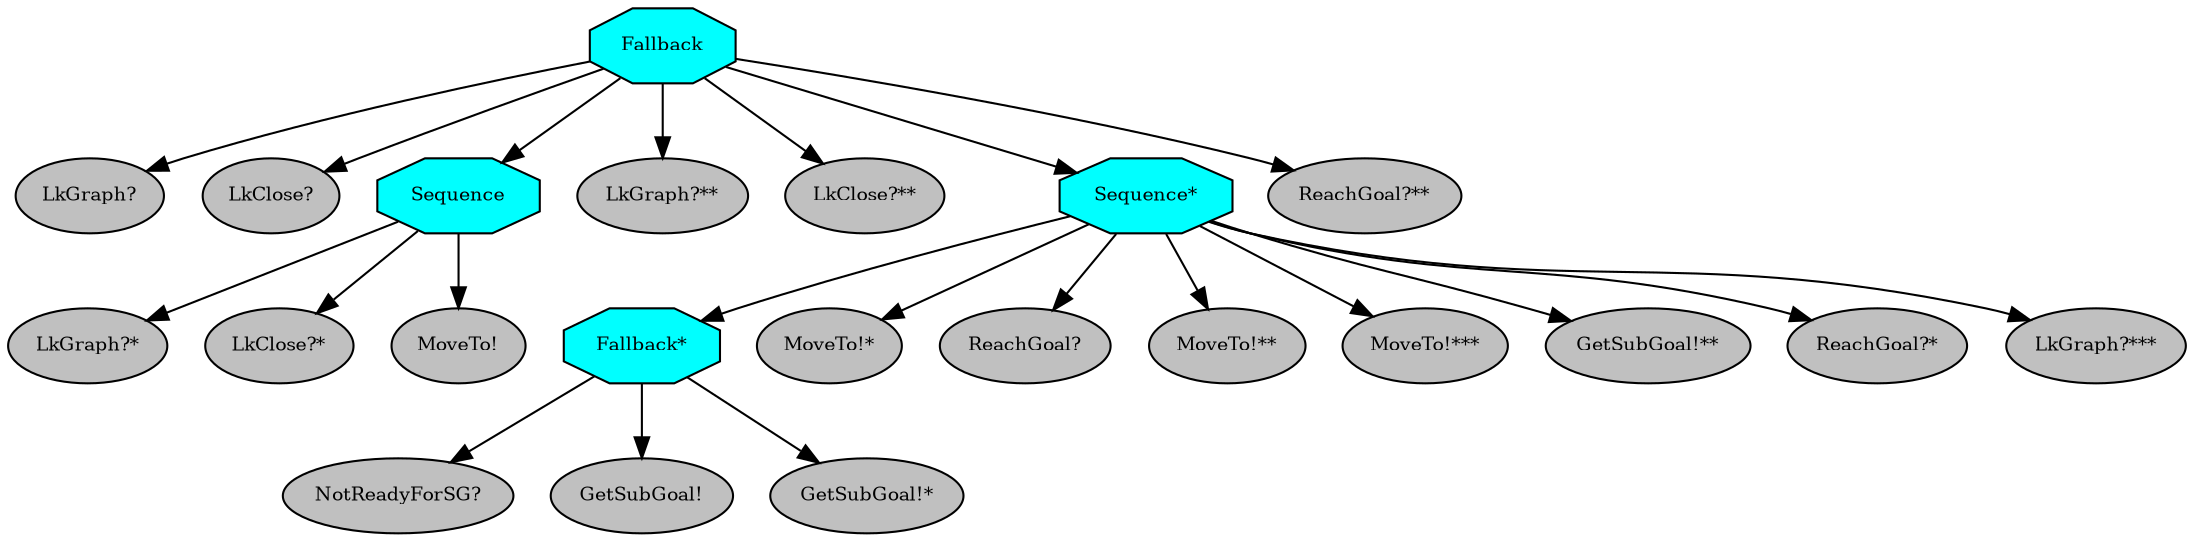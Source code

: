 digraph pastafarianism {
ordering=out;
graph [fontname="times-roman"];
node [fontname="times-roman"];
edge [fontname="times-roman"];
Fallback [fillcolor=cyan, fontcolor=black, fontsize=9, label=Fallback, shape=octagon, style=filled];
"LkGraph?" [fillcolor=gray, fontcolor=black, fontsize=9, label="LkGraph?", shape=ellipse, style=filled];
Fallback -> "LkGraph?";
"LkClose?" [fillcolor=gray, fontcolor=black, fontsize=9, label="LkClose?", shape=ellipse, style=filled];
Fallback -> "LkClose?";
Sequence [fillcolor=cyan, fontcolor=black, fontsize=9, label=Sequence, shape=octagon, style=filled];
Fallback -> Sequence;
"LkGraph?*" [fillcolor=gray, fontcolor=black, fontsize=9, label="LkGraph?*", shape=ellipse, style=filled];
Sequence -> "LkGraph?*";
"LkClose?*" [fillcolor=gray, fontcolor=black, fontsize=9, label="LkClose?*", shape=ellipse, style=filled];
Sequence -> "LkClose?*";
"MoveTo!" [fillcolor=gray, fontcolor=black, fontsize=9, label="MoveTo!", shape=ellipse, style=filled];
Sequence -> "MoveTo!";
"LkGraph?**" [fillcolor=gray, fontcolor=black, fontsize=9, label="LkGraph?**", shape=ellipse, style=filled];
Fallback -> "LkGraph?**";
"LkClose?**" [fillcolor=gray, fontcolor=black, fontsize=9, label="LkClose?**", shape=ellipse, style=filled];
Fallback -> "LkClose?**";
"Sequence*" [fillcolor=cyan, fontcolor=black, fontsize=9, label="Sequence*", shape=octagon, style=filled];
Fallback -> "Sequence*";
"Fallback*" [fillcolor=cyan, fontcolor=black, fontsize=9, label="Fallback*", shape=octagon, style=filled];
"Sequence*" -> "Fallback*";
"NotReadyForSG?" [fillcolor=gray, fontcolor=black, fontsize=9, label="NotReadyForSG?", shape=ellipse, style=filled];
"Fallback*" -> "NotReadyForSG?";
"GetSubGoal!" [fillcolor=gray, fontcolor=black, fontsize=9, label="GetSubGoal!", shape=ellipse, style=filled];
"Fallback*" -> "GetSubGoal!";
"GetSubGoal!*" [fillcolor=gray, fontcolor=black, fontsize=9, label="GetSubGoal!*", shape=ellipse, style=filled];
"Fallback*" -> "GetSubGoal!*";
"MoveTo!*" [fillcolor=gray, fontcolor=black, fontsize=9, label="MoveTo!*", shape=ellipse, style=filled];
"Sequence*" -> "MoveTo!*";
"ReachGoal?" [fillcolor=gray, fontcolor=black, fontsize=9, label="ReachGoal?", shape=ellipse, style=filled];
"Sequence*" -> "ReachGoal?";
"MoveTo!**" [fillcolor=gray, fontcolor=black, fontsize=9, label="MoveTo!**", shape=ellipse, style=filled];
"Sequence*" -> "MoveTo!**";
"MoveTo!***" [fillcolor=gray, fontcolor=black, fontsize=9, label="MoveTo!***", shape=ellipse, style=filled];
"Sequence*" -> "MoveTo!***";
"GetSubGoal!**" [fillcolor=gray, fontcolor=black, fontsize=9, label="GetSubGoal!**", shape=ellipse, style=filled];
"Sequence*" -> "GetSubGoal!**";
"ReachGoal?*" [fillcolor=gray, fontcolor=black, fontsize=9, label="ReachGoal?*", shape=ellipse, style=filled];
"Sequence*" -> "ReachGoal?*";
"LkGraph?***" [fillcolor=gray, fontcolor=black, fontsize=9, label="LkGraph?***", shape=ellipse, style=filled];
"Sequence*" -> "LkGraph?***";
"ReachGoal?**" [fillcolor=gray, fontcolor=black, fontsize=9, label="ReachGoal?**", shape=ellipse, style=filled];
Fallback -> "ReachGoal?**";
}
